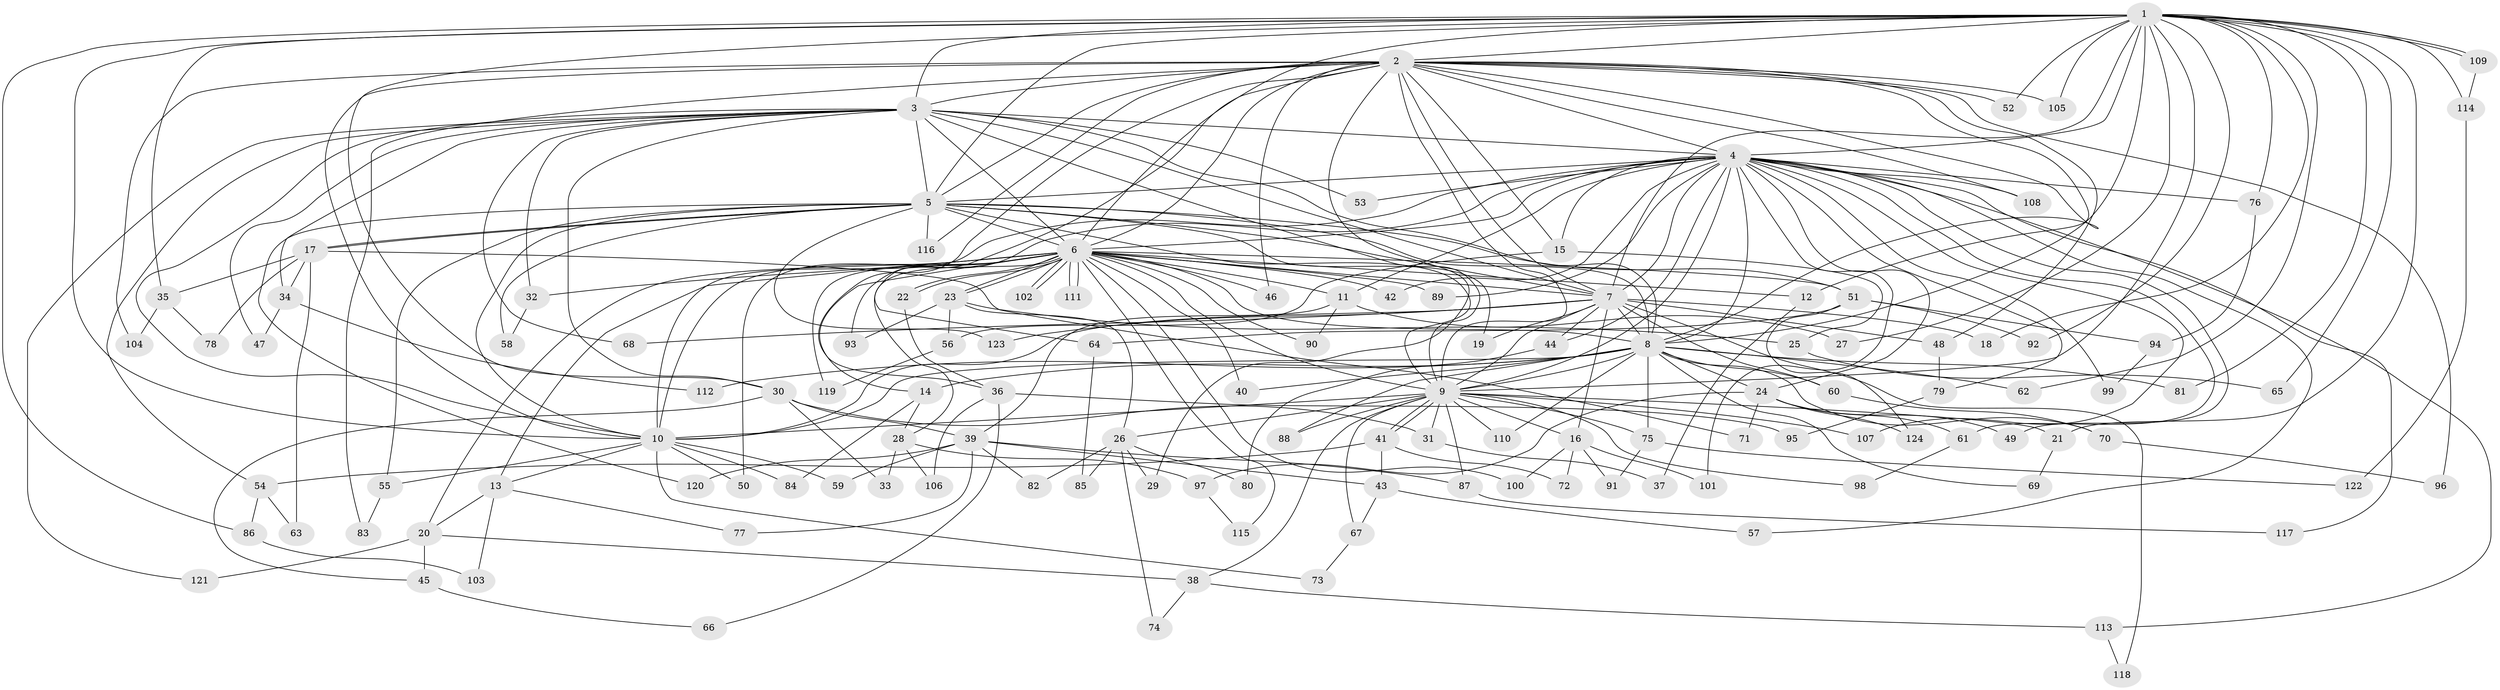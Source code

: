 // Generated by graph-tools (version 1.1) at 2025/35/03/09/25 02:35:02]
// undirected, 124 vertices, 273 edges
graph export_dot {
graph [start="1"]
  node [color=gray90,style=filled];
  1;
  2;
  3;
  4;
  5;
  6;
  7;
  8;
  9;
  10;
  11;
  12;
  13;
  14;
  15;
  16;
  17;
  18;
  19;
  20;
  21;
  22;
  23;
  24;
  25;
  26;
  27;
  28;
  29;
  30;
  31;
  32;
  33;
  34;
  35;
  36;
  37;
  38;
  39;
  40;
  41;
  42;
  43;
  44;
  45;
  46;
  47;
  48;
  49;
  50;
  51;
  52;
  53;
  54;
  55;
  56;
  57;
  58;
  59;
  60;
  61;
  62;
  63;
  64;
  65;
  66;
  67;
  68;
  69;
  70;
  71;
  72;
  73;
  74;
  75;
  76;
  77;
  78;
  79;
  80;
  81;
  82;
  83;
  84;
  85;
  86;
  87;
  88;
  89;
  90;
  91;
  92;
  93;
  94;
  95;
  96;
  97;
  98;
  99;
  100;
  101;
  102;
  103;
  104;
  105;
  106;
  107;
  108;
  109;
  110;
  111;
  112;
  113;
  114;
  115;
  116;
  117;
  118;
  119;
  120;
  121;
  122;
  123;
  124;
  1 -- 2;
  1 -- 3;
  1 -- 4;
  1 -- 5;
  1 -- 6;
  1 -- 7;
  1 -- 8;
  1 -- 9;
  1 -- 10;
  1 -- 18;
  1 -- 21;
  1 -- 27;
  1 -- 30;
  1 -- 35;
  1 -- 52;
  1 -- 62;
  1 -- 65;
  1 -- 76;
  1 -- 81;
  1 -- 86;
  1 -- 92;
  1 -- 105;
  1 -- 109;
  1 -- 109;
  1 -- 114;
  2 -- 3;
  2 -- 4;
  2 -- 5;
  2 -- 6;
  2 -- 7;
  2 -- 8;
  2 -- 9;
  2 -- 10;
  2 -- 12;
  2 -- 15;
  2 -- 29;
  2 -- 36;
  2 -- 46;
  2 -- 48;
  2 -- 52;
  2 -- 64;
  2 -- 83;
  2 -- 96;
  2 -- 104;
  2 -- 105;
  2 -- 108;
  2 -- 116;
  3 -- 4;
  3 -- 5;
  3 -- 6;
  3 -- 7;
  3 -- 8;
  3 -- 9;
  3 -- 10;
  3 -- 30;
  3 -- 32;
  3 -- 34;
  3 -- 47;
  3 -- 53;
  3 -- 54;
  3 -- 68;
  3 -- 121;
  4 -- 5;
  4 -- 6;
  4 -- 7;
  4 -- 8;
  4 -- 9;
  4 -- 10;
  4 -- 11;
  4 -- 15;
  4 -- 24;
  4 -- 42;
  4 -- 44;
  4 -- 49;
  4 -- 53;
  4 -- 57;
  4 -- 61;
  4 -- 76;
  4 -- 79;
  4 -- 89;
  4 -- 93;
  4 -- 99;
  4 -- 101;
  4 -- 107;
  4 -- 108;
  4 -- 113;
  4 -- 117;
  5 -- 6;
  5 -- 7;
  5 -- 8;
  5 -- 9;
  5 -- 10;
  5 -- 17;
  5 -- 17;
  5 -- 19;
  5 -- 51;
  5 -- 55;
  5 -- 58;
  5 -- 116;
  5 -- 120;
  5 -- 123;
  6 -- 7;
  6 -- 8;
  6 -- 9;
  6 -- 10;
  6 -- 11;
  6 -- 12;
  6 -- 13;
  6 -- 14;
  6 -- 20;
  6 -- 22;
  6 -- 22;
  6 -- 23;
  6 -- 23;
  6 -- 28;
  6 -- 32;
  6 -- 40;
  6 -- 42;
  6 -- 46;
  6 -- 50;
  6 -- 51;
  6 -- 89;
  6 -- 90;
  6 -- 100;
  6 -- 102;
  6 -- 102;
  6 -- 111;
  6 -- 111;
  6 -- 115;
  6 -- 119;
  7 -- 8;
  7 -- 9;
  7 -- 10;
  7 -- 16;
  7 -- 18;
  7 -- 19;
  7 -- 44;
  7 -- 48;
  7 -- 60;
  7 -- 68;
  7 -- 118;
  7 -- 123;
  8 -- 9;
  8 -- 10;
  8 -- 14;
  8 -- 24;
  8 -- 40;
  8 -- 60;
  8 -- 62;
  8 -- 69;
  8 -- 70;
  8 -- 75;
  8 -- 81;
  8 -- 88;
  8 -- 110;
  8 -- 112;
  9 -- 10;
  9 -- 16;
  9 -- 21;
  9 -- 26;
  9 -- 31;
  9 -- 38;
  9 -- 41;
  9 -- 41;
  9 -- 67;
  9 -- 75;
  9 -- 87;
  9 -- 88;
  9 -- 98;
  9 -- 107;
  9 -- 110;
  10 -- 13;
  10 -- 50;
  10 -- 55;
  10 -- 59;
  10 -- 73;
  10 -- 84;
  11 -- 27;
  11 -- 39;
  11 -- 90;
  12 -- 37;
  13 -- 20;
  13 -- 77;
  13 -- 103;
  14 -- 28;
  14 -- 84;
  15 -- 25;
  15 -- 56;
  16 -- 72;
  16 -- 91;
  16 -- 100;
  16 -- 101;
  17 -- 34;
  17 -- 35;
  17 -- 63;
  17 -- 71;
  17 -- 78;
  20 -- 38;
  20 -- 45;
  20 -- 121;
  21 -- 69;
  22 -- 36;
  23 -- 25;
  23 -- 26;
  23 -- 56;
  23 -- 93;
  24 -- 49;
  24 -- 61;
  24 -- 71;
  24 -- 97;
  24 -- 124;
  25 -- 65;
  26 -- 29;
  26 -- 74;
  26 -- 80;
  26 -- 82;
  26 -- 85;
  28 -- 33;
  28 -- 97;
  28 -- 106;
  30 -- 31;
  30 -- 33;
  30 -- 39;
  30 -- 45;
  31 -- 37;
  32 -- 58;
  34 -- 47;
  34 -- 112;
  35 -- 78;
  35 -- 104;
  36 -- 66;
  36 -- 95;
  36 -- 106;
  38 -- 74;
  38 -- 113;
  39 -- 43;
  39 -- 59;
  39 -- 77;
  39 -- 82;
  39 -- 87;
  39 -- 120;
  41 -- 43;
  41 -- 54;
  41 -- 72;
  43 -- 57;
  43 -- 67;
  44 -- 80;
  45 -- 66;
  48 -- 79;
  51 -- 64;
  51 -- 92;
  51 -- 94;
  51 -- 124;
  54 -- 63;
  54 -- 86;
  55 -- 83;
  56 -- 119;
  60 -- 70;
  61 -- 98;
  64 -- 85;
  67 -- 73;
  70 -- 96;
  75 -- 91;
  75 -- 122;
  76 -- 94;
  79 -- 95;
  86 -- 103;
  87 -- 117;
  94 -- 99;
  97 -- 115;
  109 -- 114;
  113 -- 118;
  114 -- 122;
}
